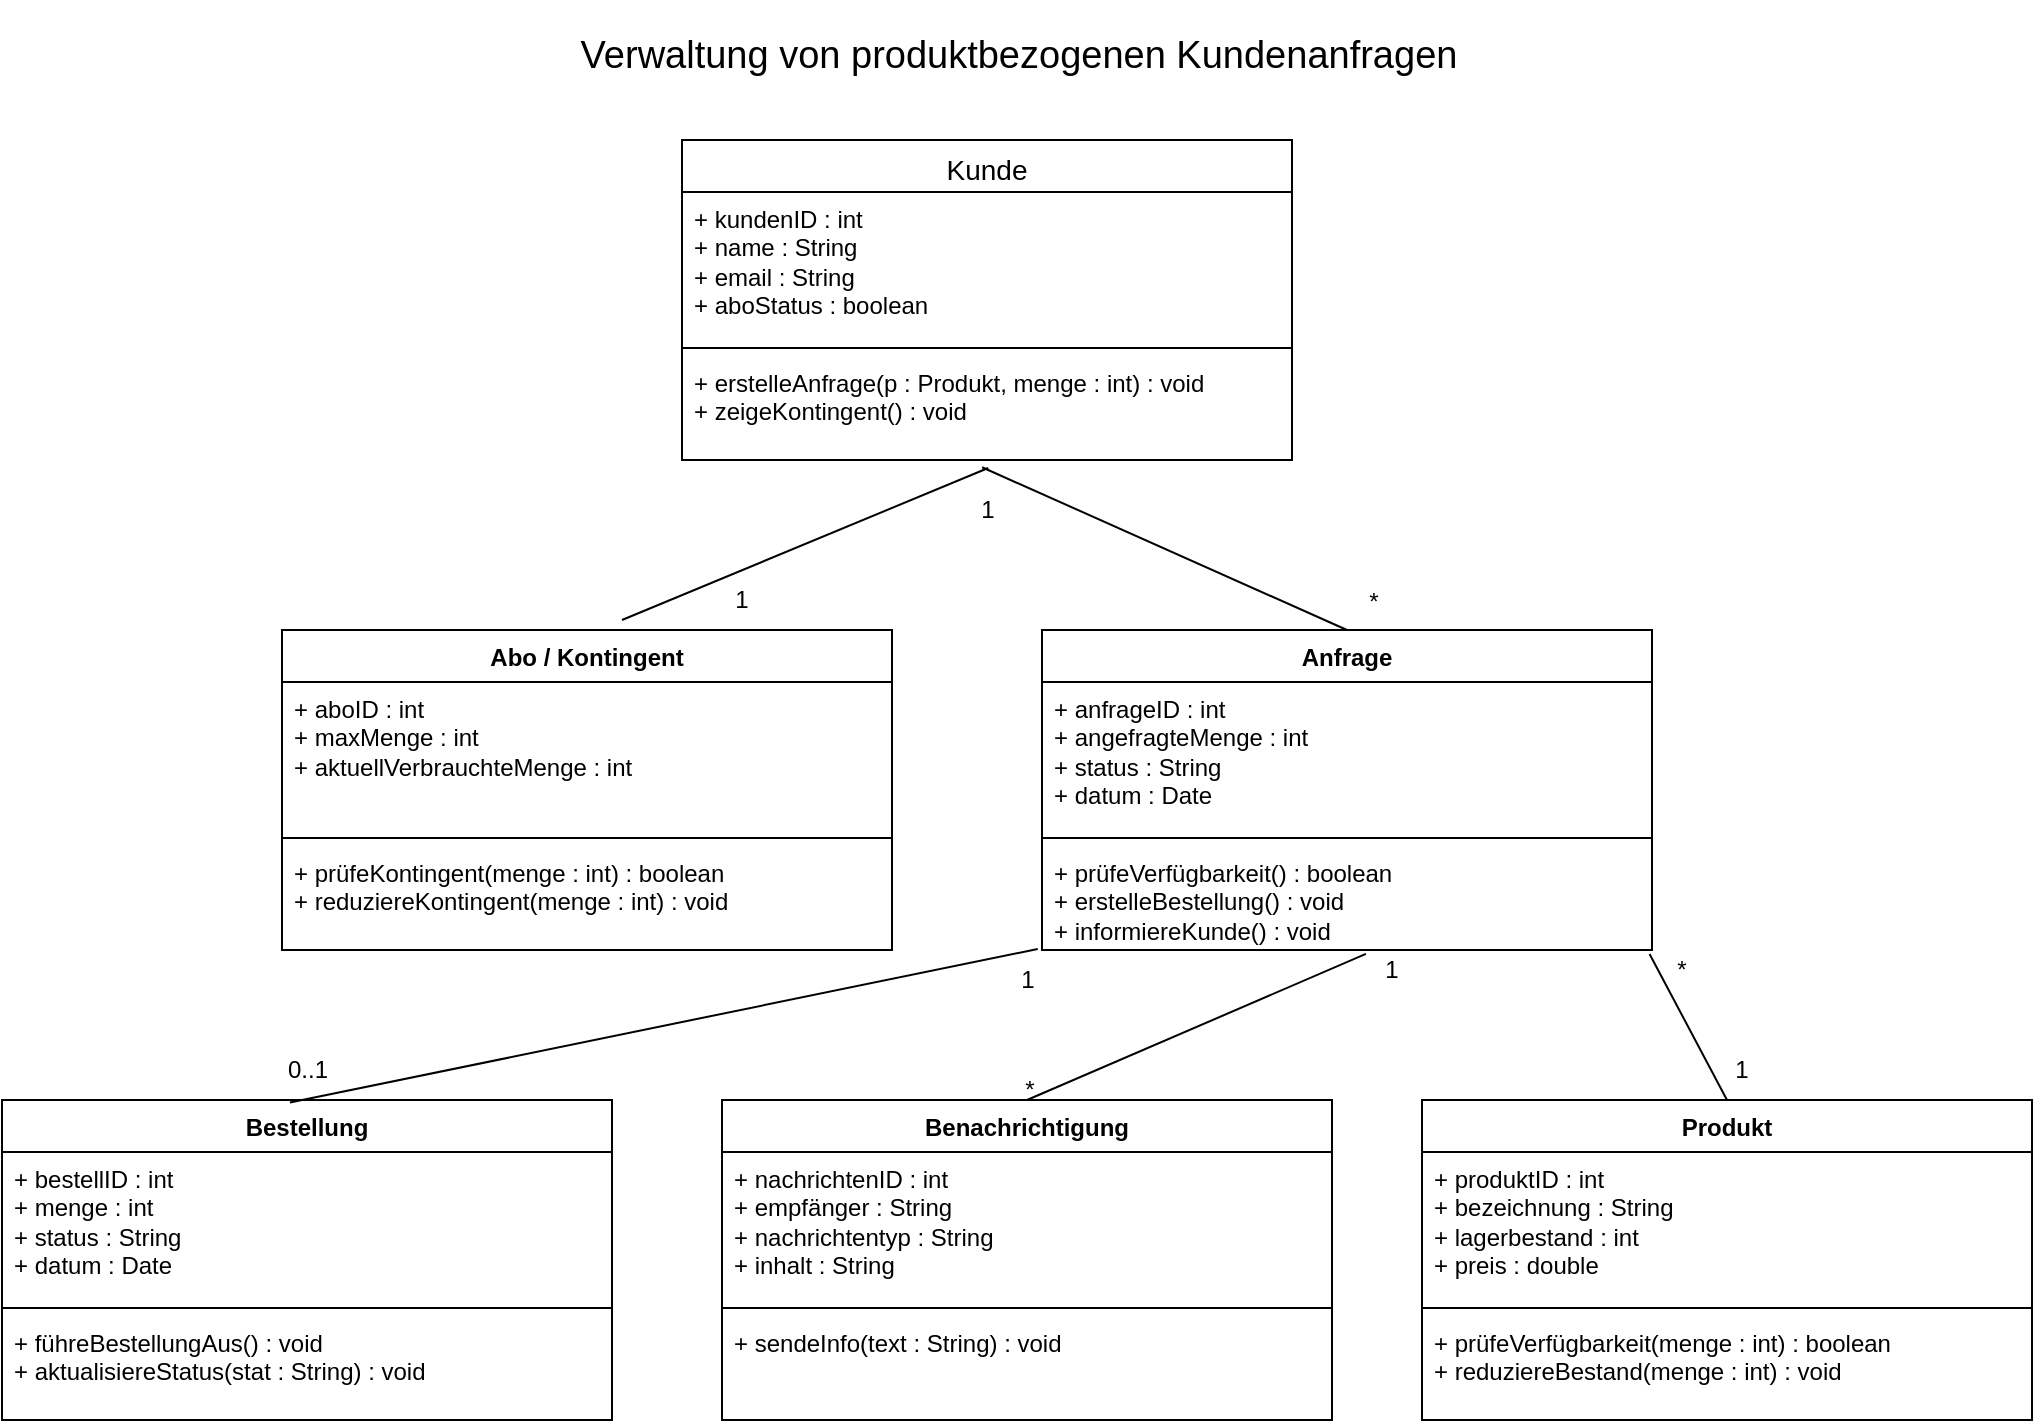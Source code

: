 <mxfile version="28.2.7">
  <diagram id="M62qqnPEJx-kHQCfOGoh" name="Seite-1">
    <mxGraphModel dx="2114" dy="794" grid="1" gridSize="10" guides="1" tooltips="1" connect="1" arrows="1" fold="1" page="1" pageScale="1" pageWidth="827" pageHeight="1169" math="0" shadow="0">
      <root>
        <mxCell id="0" />
        <mxCell id="1" parent="0" />
        <mxCell id="poWDKoXNx10M_H4pdAax-2" value="&lt;span style=&quot;font-size: 14px; font-weight: 400;&quot;&gt;Kunde&lt;/span&gt;" style="swimlane;fontStyle=1;align=center;verticalAlign=top;childLayout=stackLayout;horizontal=1;startSize=26;horizontalStack=0;resizeParent=1;resizeParentMax=0;resizeLast=0;collapsible=1;marginBottom=0;whiteSpace=wrap;html=1;" parent="1" vertex="1">
          <mxGeometry x="210" y="180" width="305" height="160" as="geometry">
            <mxRectangle x="30" y="100" width="80" height="30" as="alternateBounds" />
          </mxGeometry>
        </mxCell>
        <mxCell id="poWDKoXNx10M_H4pdAax-3" value="+ kundenID : int&#xa;+ name : String&#xa;+ email : String&#xa;+ aboStatus : boolean&#xa;&#xa;&#xa;" style="text;strokeColor=none;fillColor=none;align=left;verticalAlign=top;spacingLeft=4;spacingRight=4;overflow=hidden;rotatable=0;points=[[0,0.5],[1,0.5]];portConstraint=eastwest;whiteSpace=wrap;html=1;" parent="poWDKoXNx10M_H4pdAax-2" vertex="1">
          <mxGeometry y="26" width="305" height="74" as="geometry" />
        </mxCell>
        <mxCell id="poWDKoXNx10M_H4pdAax-4" value="" style="line;strokeWidth=1;fillColor=none;align=left;verticalAlign=middle;spacingTop=-1;spacingLeft=3;spacingRight=3;rotatable=0;labelPosition=right;points=[];portConstraint=eastwest;strokeColor=inherit;" parent="poWDKoXNx10M_H4pdAax-2" vertex="1">
          <mxGeometry y="100" width="305" height="8" as="geometry" />
        </mxCell>
        <mxCell id="poWDKoXNx10M_H4pdAax-5" value="&lt;div&gt;+ erstelleAnfrage(p : Produkt, menge : int) : void&lt;/div&gt;&lt;div&gt;+ zeigeKontingent() : void&lt;/div&gt;&lt;div&gt;&lt;br&gt;&lt;/div&gt;" style="text;strokeColor=none;fillColor=none;align=left;verticalAlign=top;spacingLeft=4;spacingRight=4;overflow=hidden;rotatable=0;points=[[0,0.5],[1,0.5]];portConstraint=eastwest;whiteSpace=wrap;html=1;" parent="poWDKoXNx10M_H4pdAax-2" vertex="1">
          <mxGeometry y="108" width="305" height="52" as="geometry" />
        </mxCell>
        <mxCell id="gdp9og2SNnKYpz_O8ZZ5-4" value="Abo / Kontingent" style="swimlane;align=center;verticalAlign=top;childLayout=stackLayout;horizontal=1;startSize=26;horizontalStack=0;resizeParent=1;resizeParentMax=0;resizeLast=0;collapsible=1;marginBottom=0;whiteSpace=wrap;html=1;" vertex="1" parent="1">
          <mxGeometry x="10" y="425" width="305" height="160" as="geometry" />
        </mxCell>
        <mxCell id="gdp9og2SNnKYpz_O8ZZ5-5" value="+ aboID : int&#xa;+ maxMenge : int&#xa;+ aktuellVerbrauchteMenge : int&#xa;" style="text;strokeColor=none;fillColor=none;align=left;verticalAlign=top;spacingLeft=4;spacingRight=4;overflow=hidden;rotatable=0;points=[[0,0.5],[1,0.5]];portConstraint=eastwest;whiteSpace=wrap;html=1;" vertex="1" parent="gdp9og2SNnKYpz_O8ZZ5-4">
          <mxGeometry y="26" width="305" height="74" as="geometry" />
        </mxCell>
        <mxCell id="gdp9og2SNnKYpz_O8ZZ5-6" value="" style="line;strokeWidth=1;fillColor=none;align=left;verticalAlign=middle;spacingTop=-1;spacingLeft=3;spacingRight=3;rotatable=0;labelPosition=right;points=[];portConstraint=eastwest;strokeColor=inherit;" vertex="1" parent="gdp9og2SNnKYpz_O8ZZ5-4">
          <mxGeometry y="100" width="305" height="8" as="geometry" />
        </mxCell>
        <mxCell id="gdp9og2SNnKYpz_O8ZZ5-7" value="+ prüfeKontingent(menge : int) : boolean&#xa;+ reduziereKontingent(menge : int) : void&#xa;" style="text;strokeColor=none;fillColor=none;align=left;verticalAlign=top;spacingLeft=4;spacingRight=4;overflow=hidden;rotatable=0;points=[[0,0.5],[1,0.5]];portConstraint=eastwest;whiteSpace=wrap;html=1;" vertex="1" parent="gdp9og2SNnKYpz_O8ZZ5-4">
          <mxGeometry y="108" width="305" height="52" as="geometry" />
        </mxCell>
        <mxCell id="gdp9og2SNnKYpz_O8ZZ5-8" value="Produkt" style="swimlane;align=center;verticalAlign=top;childLayout=stackLayout;horizontal=1;startSize=26;horizontalStack=0;resizeParent=1;resizeParentMax=0;resizeLast=0;collapsible=1;marginBottom=0;whiteSpace=wrap;html=1;" vertex="1" parent="1">
          <mxGeometry x="580" y="660" width="305" height="160" as="geometry" />
        </mxCell>
        <mxCell id="gdp9og2SNnKYpz_O8ZZ5-9" value="+ produktID : int&#xa;+ bezeichnung : String&#xa;+ lagerbestand : int&#xa;+ preis : double" style="text;strokeColor=none;fillColor=none;align=left;verticalAlign=top;spacingLeft=4;spacingRight=4;overflow=hidden;rotatable=0;points=[[0,0.5],[1,0.5]];portConstraint=eastwest;whiteSpace=wrap;html=1;" vertex="1" parent="gdp9og2SNnKYpz_O8ZZ5-8">
          <mxGeometry y="26" width="305" height="74" as="geometry" />
        </mxCell>
        <mxCell id="gdp9og2SNnKYpz_O8ZZ5-10" value="" style="line;strokeWidth=1;fillColor=none;align=left;verticalAlign=middle;spacingTop=-1;spacingLeft=3;spacingRight=3;rotatable=0;labelPosition=right;points=[];portConstraint=eastwest;strokeColor=inherit;" vertex="1" parent="gdp9og2SNnKYpz_O8ZZ5-8">
          <mxGeometry y="100" width="305" height="8" as="geometry" />
        </mxCell>
        <mxCell id="gdp9og2SNnKYpz_O8ZZ5-11" value="+ prüfeVerfügbarkeit(menge : int) : boolean&#xa;+ reduziereBestand(menge : int) : void&#xa;" style="text;strokeColor=none;fillColor=none;align=left;verticalAlign=top;spacingLeft=4;spacingRight=4;overflow=hidden;rotatable=0;points=[[0,0.5],[1,0.5]];portConstraint=eastwest;whiteSpace=wrap;html=1;" vertex="1" parent="gdp9og2SNnKYpz_O8ZZ5-8">
          <mxGeometry y="108" width="305" height="52" as="geometry" />
        </mxCell>
        <mxCell id="gdp9og2SNnKYpz_O8ZZ5-12" value="Anfrage" style="swimlane;align=center;verticalAlign=top;childLayout=stackLayout;horizontal=1;startSize=26;horizontalStack=0;resizeParent=1;resizeParentMax=0;resizeLast=0;collapsible=1;marginBottom=0;whiteSpace=wrap;html=1;" vertex="1" parent="1">
          <mxGeometry x="390" y="425" width="305" height="160" as="geometry" />
        </mxCell>
        <mxCell id="gdp9og2SNnKYpz_O8ZZ5-13" value="+ anfrageID : int&#xa;+ angefragteMenge : int&#xa;+ status : String&#xa;+ datum : Date" style="text;strokeColor=none;fillColor=none;align=left;verticalAlign=top;spacingLeft=4;spacingRight=4;overflow=hidden;rotatable=0;points=[[0,0.5],[1,0.5]];portConstraint=eastwest;whiteSpace=wrap;html=1;" vertex="1" parent="gdp9og2SNnKYpz_O8ZZ5-12">
          <mxGeometry y="26" width="305" height="74" as="geometry" />
        </mxCell>
        <mxCell id="gdp9og2SNnKYpz_O8ZZ5-14" value="" style="line;strokeWidth=1;fillColor=none;align=left;verticalAlign=middle;spacingTop=-1;spacingLeft=3;spacingRight=3;rotatable=0;labelPosition=right;points=[];portConstraint=eastwest;strokeColor=inherit;" vertex="1" parent="gdp9og2SNnKYpz_O8ZZ5-12">
          <mxGeometry y="100" width="305" height="8" as="geometry" />
        </mxCell>
        <mxCell id="gdp9og2SNnKYpz_O8ZZ5-15" value="+ prüfeVerfügbarkeit() : boolean&#xa;+ erstelleBestellung() : void&#xa;+ informiereKunde() : void" style="text;strokeColor=none;fillColor=none;align=left;verticalAlign=top;spacingLeft=4;spacingRight=4;overflow=hidden;rotatable=0;points=[[0,0.5],[1,0.5]];portConstraint=eastwest;whiteSpace=wrap;html=1;" vertex="1" parent="gdp9og2SNnKYpz_O8ZZ5-12">
          <mxGeometry y="108" width="305" height="52" as="geometry" />
        </mxCell>
        <mxCell id="gdp9og2SNnKYpz_O8ZZ5-16" value="Bestellung" style="swimlane;align=center;verticalAlign=top;childLayout=stackLayout;horizontal=1;startSize=26;horizontalStack=0;resizeParent=1;resizeParentMax=0;resizeLast=0;collapsible=1;marginBottom=0;whiteSpace=wrap;html=1;" vertex="1" parent="1">
          <mxGeometry x="-130" y="660" width="305" height="160" as="geometry" />
        </mxCell>
        <mxCell id="gdp9og2SNnKYpz_O8ZZ5-17" value="+ bestellID : int&#xa;+ menge : int&#xa;+ status : String&#xa;+ datum : Date" style="text;strokeColor=none;fillColor=none;align=left;verticalAlign=top;spacingLeft=4;spacingRight=4;overflow=hidden;rotatable=0;points=[[0,0.5],[1,0.5]];portConstraint=eastwest;whiteSpace=wrap;html=1;" vertex="1" parent="gdp9og2SNnKYpz_O8ZZ5-16">
          <mxGeometry y="26" width="305" height="74" as="geometry" />
        </mxCell>
        <mxCell id="gdp9og2SNnKYpz_O8ZZ5-18" value="" style="line;strokeWidth=1;fillColor=none;align=left;verticalAlign=middle;spacingTop=-1;spacingLeft=3;spacingRight=3;rotatable=0;labelPosition=right;points=[];portConstraint=eastwest;strokeColor=inherit;" vertex="1" parent="gdp9og2SNnKYpz_O8ZZ5-16">
          <mxGeometry y="100" width="305" height="8" as="geometry" />
        </mxCell>
        <mxCell id="gdp9og2SNnKYpz_O8ZZ5-19" value="+ führeBestellungAus() : void&#xa;+ aktualisiereStatus(stat : String) : void" style="text;strokeColor=none;fillColor=none;align=left;verticalAlign=top;spacingLeft=4;spacingRight=4;overflow=hidden;rotatable=0;points=[[0,0.5],[1,0.5]];portConstraint=eastwest;whiteSpace=wrap;html=1;" vertex="1" parent="gdp9og2SNnKYpz_O8ZZ5-16">
          <mxGeometry y="108" width="305" height="52" as="geometry" />
        </mxCell>
        <mxCell id="gdp9og2SNnKYpz_O8ZZ5-24" value="Verwaltung von produktbezogenen Kundenanfragen" style="text;align=center;verticalAlign=middle;spacingLeft=3;spacingRight=3;strokeColor=none;rotatable=0;points=[[0,0.5],[1,0.5]];portConstraint=eastwest;html=1;fontSize=19;" vertex="1" parent="1">
          <mxGeometry x="52.5" y="110" width="650" height="56" as="geometry" />
        </mxCell>
        <mxCell id="gdp9og2SNnKYpz_O8ZZ5-32" value="" style="endArrow=none;html=1;rounded=0;exitX=0.502;exitY=1.077;exitDx=0;exitDy=0;exitPerimeter=0;" edge="1" parent="1" source="poWDKoXNx10M_H4pdAax-5">
          <mxGeometry relative="1" as="geometry">
            <mxPoint x="335" y="169.41" as="sourcePoint" />
            <mxPoint x="180" y="420" as="targetPoint" />
          </mxGeometry>
        </mxCell>
        <mxCell id="gdp9og2SNnKYpz_O8ZZ5-33" value="" style="resizable=0;html=1;whiteSpace=wrap;align=left;verticalAlign=bottom;" connectable="0" vertex="1" parent="gdp9og2SNnKYpz_O8ZZ5-32">
          <mxGeometry x="-1" relative="1" as="geometry" />
        </mxCell>
        <mxCell id="gdp9og2SNnKYpz_O8ZZ5-34" value="" style="resizable=0;html=1;whiteSpace=wrap;align=right;verticalAlign=bottom;" connectable="0" vertex="1" parent="gdp9og2SNnKYpz_O8ZZ5-32">
          <mxGeometry x="1" relative="1" as="geometry" />
        </mxCell>
        <mxCell id="gdp9og2SNnKYpz_O8ZZ5-35" value="" style="endArrow=none;html=1;rounded=0;entryX=0.5;entryY=0;entryDx=0;entryDy=0;exitX=0.492;exitY=1.07;exitDx=0;exitDy=0;exitPerimeter=0;" edge="1" parent="1" source="poWDKoXNx10M_H4pdAax-5" target="gdp9og2SNnKYpz_O8ZZ5-12">
          <mxGeometry relative="1" as="geometry">
            <mxPoint x="430" y="310" as="sourcePoint" />
            <mxPoint x="504" y="160.59" as="targetPoint" />
          </mxGeometry>
        </mxCell>
        <mxCell id="gdp9og2SNnKYpz_O8ZZ5-20" value="Benachrichtigung" style="swimlane;align=center;verticalAlign=top;childLayout=stackLayout;horizontal=1;startSize=26;horizontalStack=0;resizeParent=1;resizeParentMax=0;resizeLast=0;collapsible=1;marginBottom=0;whiteSpace=wrap;html=1;" vertex="1" parent="1">
          <mxGeometry x="230" y="660" width="305" height="160" as="geometry" />
        </mxCell>
        <mxCell id="gdp9og2SNnKYpz_O8ZZ5-21" value="+ nachrichtenID : int&#xa;+ empfänger : String&#xa;+ nachrichtentyp : String&#xa;+ inhalt : String" style="text;strokeColor=none;fillColor=none;align=left;verticalAlign=top;spacingLeft=4;spacingRight=4;overflow=hidden;rotatable=0;points=[[0,0.5],[1,0.5]];portConstraint=eastwest;whiteSpace=wrap;html=1;" vertex="1" parent="gdp9og2SNnKYpz_O8ZZ5-20">
          <mxGeometry y="26" width="305" height="74" as="geometry" />
        </mxCell>
        <mxCell id="gdp9og2SNnKYpz_O8ZZ5-22" value="" style="line;strokeWidth=1;fillColor=none;align=left;verticalAlign=middle;spacingTop=-1;spacingLeft=3;spacingRight=3;rotatable=0;labelPosition=right;points=[];portConstraint=eastwest;strokeColor=inherit;" vertex="1" parent="gdp9og2SNnKYpz_O8ZZ5-20">
          <mxGeometry y="100" width="305" height="8" as="geometry" />
        </mxCell>
        <mxCell id="gdp9og2SNnKYpz_O8ZZ5-23" value="+ sendeInfo(text : String) : void" style="text;strokeColor=none;fillColor=none;align=left;verticalAlign=top;spacingLeft=4;spacingRight=4;overflow=hidden;rotatable=0;points=[[0,0.5],[1,0.5]];portConstraint=eastwest;whiteSpace=wrap;html=1;" vertex="1" parent="gdp9og2SNnKYpz_O8ZZ5-20">
          <mxGeometry y="108" width="305" height="52" as="geometry" />
        </mxCell>
        <mxCell id="gdp9og2SNnKYpz_O8ZZ5-42" value="" style="endArrow=none;html=1;rounded=0;entryX=0.5;entryY=0;entryDx=0;entryDy=0;exitX=0.996;exitY=1.038;exitDx=0;exitDy=0;exitPerimeter=0;" edge="1" parent="1" source="gdp9og2SNnKYpz_O8ZZ5-15" target="gdp9og2SNnKYpz_O8ZZ5-8">
          <mxGeometry relative="1" as="geometry">
            <mxPoint x="410" y="143" as="sourcePoint" />
            <mxPoint x="556" y="140" as="targetPoint" />
          </mxGeometry>
        </mxCell>
        <mxCell id="gdp9og2SNnKYpz_O8ZZ5-45" value="" style="endArrow=none;html=1;rounded=0;entryX=0.472;entryY=0.008;entryDx=0;entryDy=0;entryPerimeter=0;exitX=-0.007;exitY=0.99;exitDx=0;exitDy=0;exitPerimeter=0;" edge="1" parent="1" source="gdp9og2SNnKYpz_O8ZZ5-15" target="gdp9og2SNnKYpz_O8ZZ5-16">
          <mxGeometry relative="1" as="geometry">
            <mxPoint x="180" y="280" as="sourcePoint" />
            <mxPoint x="215" y="341" as="targetPoint" />
          </mxGeometry>
        </mxCell>
        <mxCell id="gdp9og2SNnKYpz_O8ZZ5-48" value="0..1" style="text;html=1;whiteSpace=wrap;strokeColor=none;fillColor=none;align=center;verticalAlign=middle;rounded=0;" vertex="1" parent="1">
          <mxGeometry x="-7.5" y="630" width="60" height="30" as="geometry" />
        </mxCell>
        <mxCell id="gdp9og2SNnKYpz_O8ZZ5-50" value="*" style="text;html=1;whiteSpace=wrap;strokeColor=none;fillColor=none;align=center;verticalAlign=middle;rounded=0;" vertex="1" parent="1">
          <mxGeometry x="354" y="640" width="60" height="30" as="geometry" />
        </mxCell>
        <mxCell id="gdp9og2SNnKYpz_O8ZZ5-51" value="1" style="text;html=1;whiteSpace=wrap;strokeColor=none;fillColor=none;align=center;verticalAlign=middle;rounded=0;" vertex="1" parent="1">
          <mxGeometry x="535" y="580" width="60" height="30" as="geometry" />
        </mxCell>
        <mxCell id="gdp9og2SNnKYpz_O8ZZ5-54" value="" style="endArrow=none;html=1;rounded=0;exitX=0.531;exitY=1.038;exitDx=0;exitDy=0;exitPerimeter=0;entryX=0.5;entryY=0;entryDx=0;entryDy=0;" edge="1" parent="1" source="gdp9og2SNnKYpz_O8ZZ5-15" target="gdp9og2SNnKYpz_O8ZZ5-20">
          <mxGeometry relative="1" as="geometry">
            <mxPoint x="543" y="590" as="sourcePoint" />
            <mxPoint x="390" y="650" as="targetPoint" />
          </mxGeometry>
        </mxCell>
        <mxCell id="gdp9og2SNnKYpz_O8ZZ5-62" value="1" style="text;html=1;whiteSpace=wrap;strokeColor=none;fillColor=none;align=center;verticalAlign=middle;rounded=0;" vertex="1" parent="1">
          <mxGeometry x="332.5" y="350" width="60" height="30" as="geometry" />
        </mxCell>
        <mxCell id="gdp9og2SNnKYpz_O8ZZ5-63" value="1" style="text;html=1;whiteSpace=wrap;strokeColor=none;fillColor=none;align=center;verticalAlign=middle;rounded=0;" vertex="1" parent="1">
          <mxGeometry x="210" y="395" width="60" height="30" as="geometry" />
        </mxCell>
        <mxCell id="gdp9og2SNnKYpz_O8ZZ5-64" value="*" style="text;html=1;whiteSpace=wrap;strokeColor=none;fillColor=none;align=center;verticalAlign=middle;rounded=0;" vertex="1" parent="1">
          <mxGeometry x="526" y="396" width="60" height="30" as="geometry" />
        </mxCell>
        <mxCell id="gdp9og2SNnKYpz_O8ZZ5-65" value="1" style="text;html=1;whiteSpace=wrap;strokeColor=none;fillColor=none;align=center;verticalAlign=middle;rounded=0;" vertex="1" parent="1">
          <mxGeometry x="352.5" y="584.5" width="60" height="30" as="geometry" />
        </mxCell>
        <mxCell id="gdp9og2SNnKYpz_O8ZZ5-66" value="*" style="text;html=1;whiteSpace=wrap;strokeColor=none;fillColor=none;align=center;verticalAlign=middle;rounded=0;" vertex="1" parent="1">
          <mxGeometry x="680" y="580" width="60" height="30" as="geometry" />
        </mxCell>
        <mxCell id="gdp9og2SNnKYpz_O8ZZ5-67" value="1" style="text;html=1;whiteSpace=wrap;strokeColor=none;fillColor=none;align=center;verticalAlign=middle;rounded=0;" vertex="1" parent="1">
          <mxGeometry x="710" y="630" width="60" height="30" as="geometry" />
        </mxCell>
      </root>
    </mxGraphModel>
  </diagram>
</mxfile>
